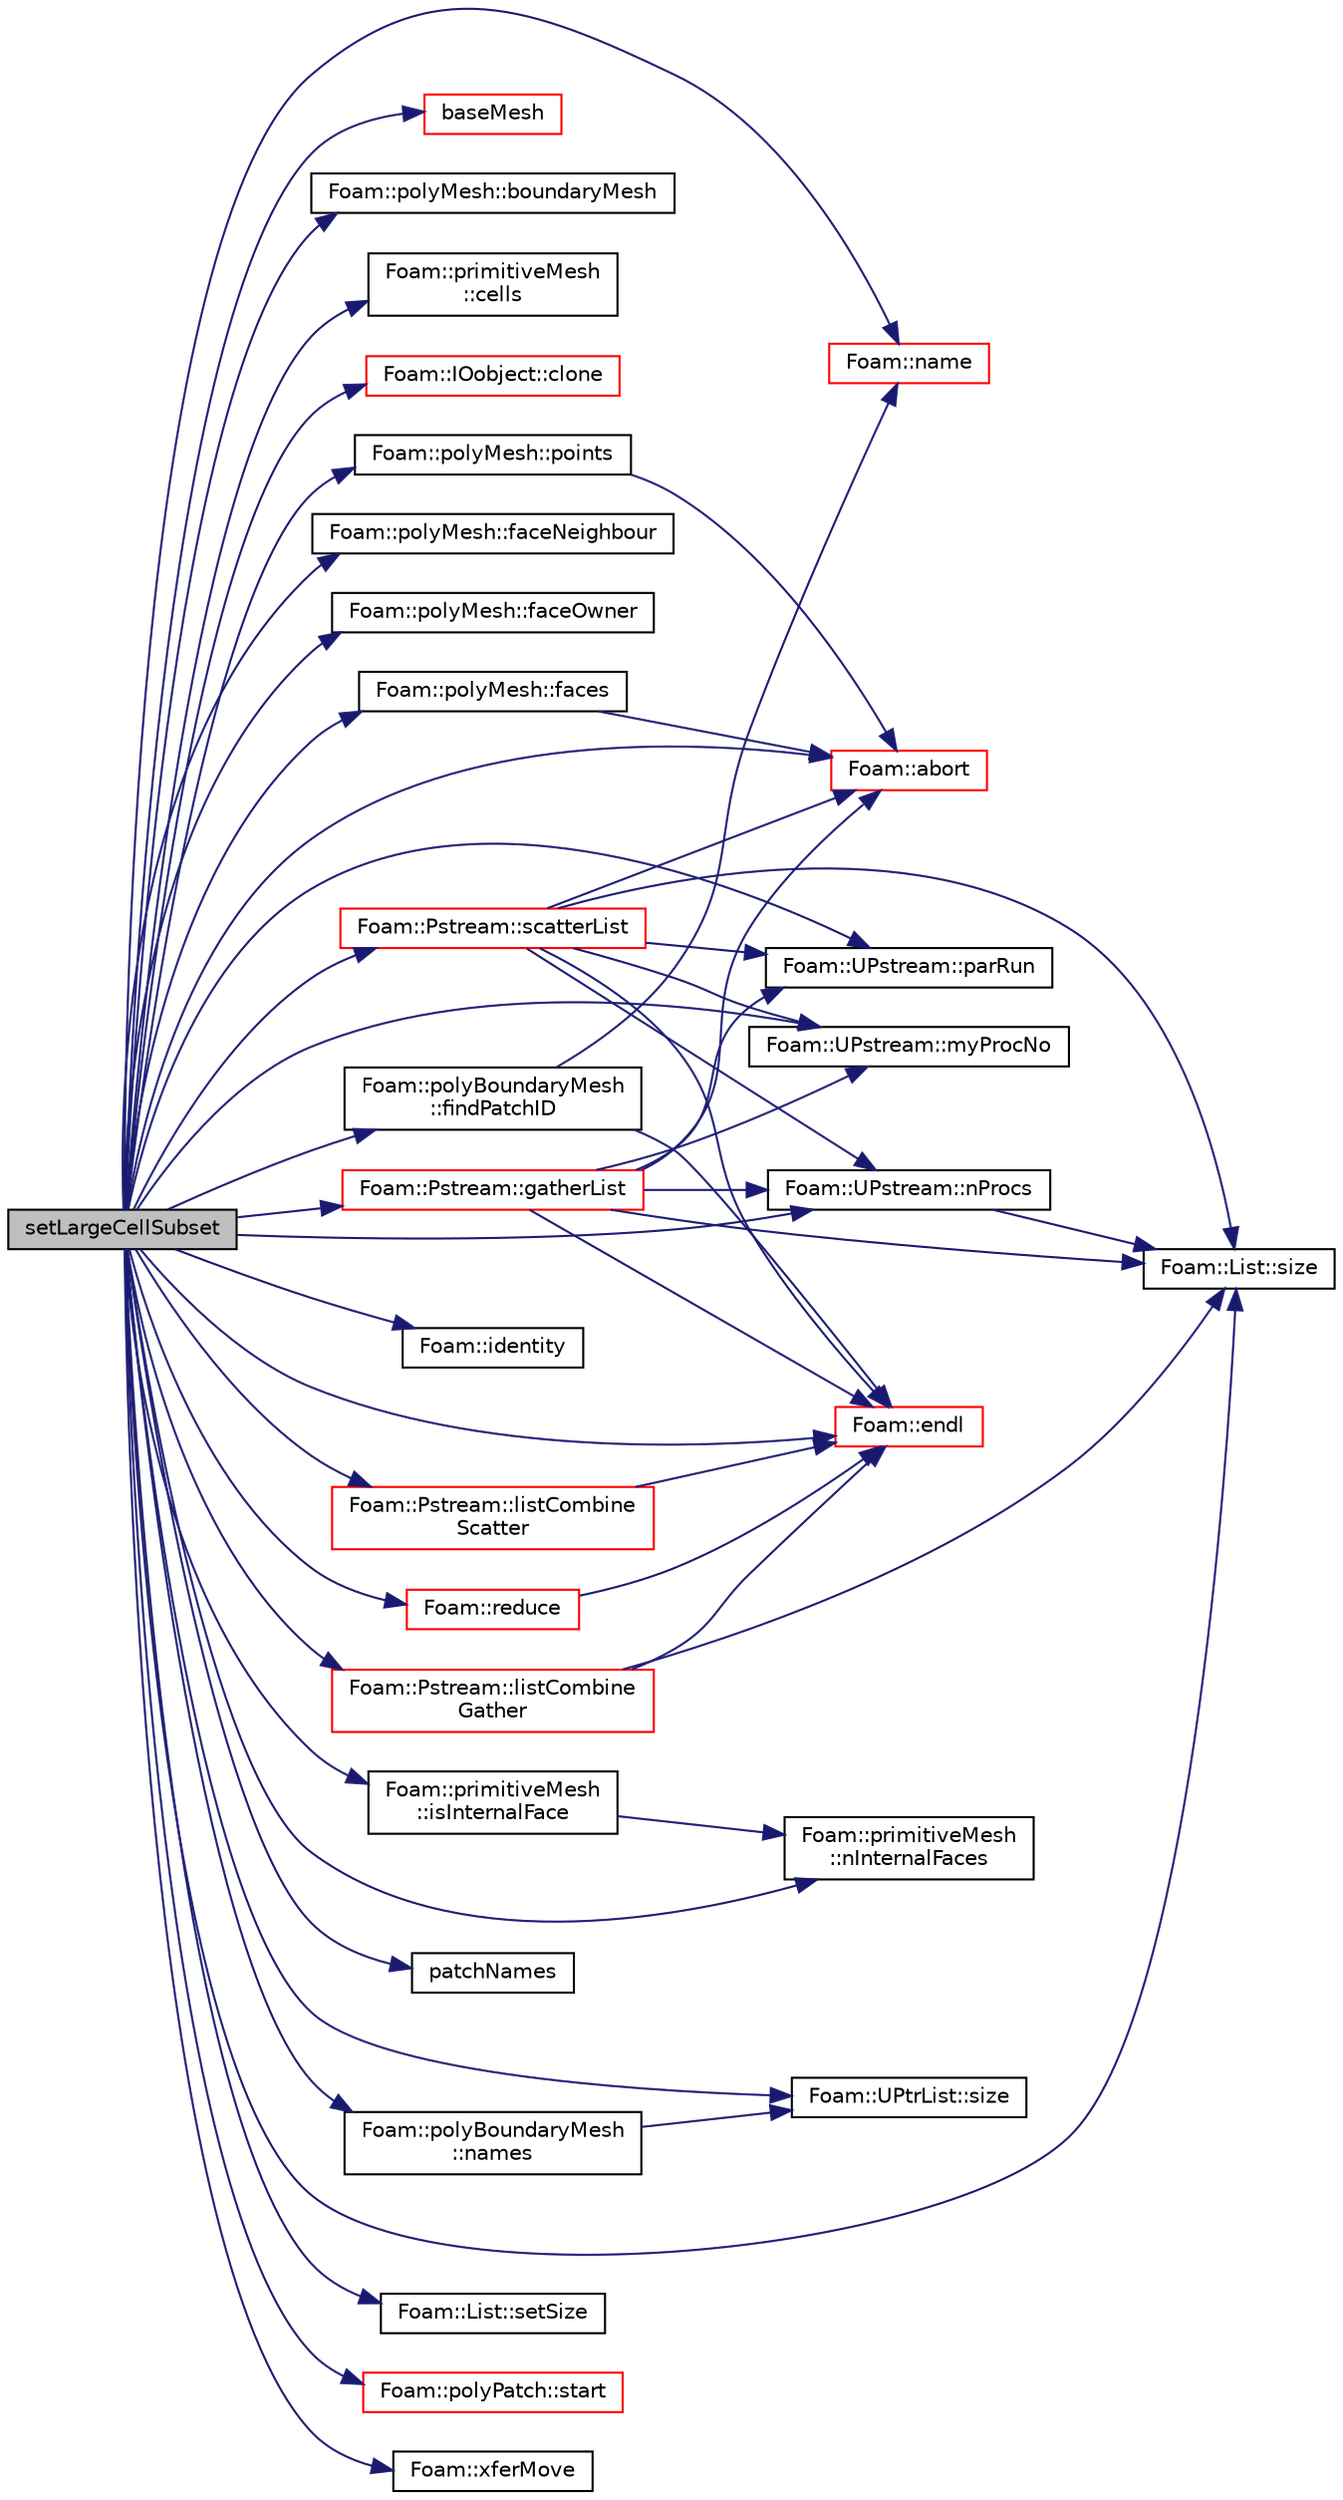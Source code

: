 digraph "setLargeCellSubset"
{
  bgcolor="transparent";
  edge [fontname="Helvetica",fontsize="10",labelfontname="Helvetica",labelfontsize="10"];
  node [fontname="Helvetica",fontsize="10",shape=record];
  rankdir="LR";
  Node298 [label="setLargeCellSubset",height=0.2,width=0.4,color="black", fillcolor="grey75", style="filled", fontcolor="black"];
  Node298 -> Node299 [color="midnightblue",fontsize="10",style="solid",fontname="Helvetica"];
  Node299 [label="Foam::abort",height=0.2,width=0.4,color="red",URL="$a21851.html#a447107a607d03e417307c203fa5fb44b"];
  Node298 -> Node344 [color="midnightblue",fontsize="10",style="solid",fontname="Helvetica"];
  Node344 [label="baseMesh",height=0.2,width=0.4,color="red",URL="$a22201.html#a2ddcd537a1fe2e9e03801c85464ac97d",tooltip="Original mesh. "];
  Node298 -> Node378 [color="midnightblue",fontsize="10",style="solid",fontname="Helvetica"];
  Node378 [label="Foam::polyMesh::boundaryMesh",height=0.2,width=0.4,color="black",URL="$a28565.html#a9f2b68c134340291eda6197f47f25484",tooltip="Return boundary mesh. "];
  Node298 -> Node379 [color="midnightblue",fontsize="10",style="solid",fontname="Helvetica"];
  Node379 [label="Foam::primitiveMesh\l::cells",height=0.2,width=0.4,color="black",URL="$a28685.html#af19bf800d725a623c7b1d0101d65e7d3"];
  Node298 -> Node380 [color="midnightblue",fontsize="10",style="solid",fontname="Helvetica"];
  Node380 [label="Foam::IOobject::clone",height=0.2,width=0.4,color="red",URL="$a27249.html#a2586aa9ac4b54cdfc2bb9ed7780d4602",tooltip="Clone. "];
  Node298 -> Node306 [color="midnightblue",fontsize="10",style="solid",fontname="Helvetica"];
  Node306 [label="Foam::endl",height=0.2,width=0.4,color="red",URL="$a21851.html#a2db8fe02a0d3909e9351bb4275b23ce4",tooltip="Add newline and flush stream. "];
  Node298 -> Node385 [color="midnightblue",fontsize="10",style="solid",fontname="Helvetica"];
  Node385 [label="Foam::polyMesh::faceNeighbour",height=0.2,width=0.4,color="black",URL="$a28565.html#a9fb57b52c700ed61f09ada65412d13e3",tooltip="Return face neighbour. "];
  Node298 -> Node353 [color="midnightblue",fontsize="10",style="solid",fontname="Helvetica"];
  Node353 [label="Foam::polyMesh::faceOwner",height=0.2,width=0.4,color="black",URL="$a28565.html#a57752b49bfee23ca1944c3fb0493974f",tooltip="Return face owner. "];
  Node298 -> Node386 [color="midnightblue",fontsize="10",style="solid",fontname="Helvetica"];
  Node386 [label="Foam::polyMesh::faces",height=0.2,width=0.4,color="black",URL="$a28565.html#a431c0a24765f0bb6d32f6a03ce0e9b57",tooltip="Return raw faces. "];
  Node386 -> Node299 [color="midnightblue",fontsize="10",style="solid",fontname="Helvetica"];
  Node298 -> Node387 [color="midnightblue",fontsize="10",style="solid",fontname="Helvetica"];
  Node387 [label="Foam::polyBoundaryMesh\l::findPatchID",height=0.2,width=0.4,color="black",URL="$a28557.html#ac89fe0aab9fe12bd4f0d3807495fe72b",tooltip="Find patch index given a name. "];
  Node387 -> Node388 [color="midnightblue",fontsize="10",style="solid",fontname="Helvetica"];
  Node388 [label="Foam::name",height=0.2,width=0.4,color="red",URL="$a21851.html#adcb0df2bd4953cb6bb390272d8263c3a",tooltip="Return a string representation of a complex. "];
  Node387 -> Node306 [color="midnightblue",fontsize="10",style="solid",fontname="Helvetica"];
  Node298 -> Node391 [color="midnightblue",fontsize="10",style="solid",fontname="Helvetica"];
  Node391 [label="Foam::Pstream::gatherList",height=0.2,width=0.4,color="red",URL="$a27357.html#afbdf64fb42cd760690d51a9a321792d9",tooltip="Gather data but keep individual values separate. "];
  Node391 -> Node325 [color="midnightblue",fontsize="10",style="solid",fontname="Helvetica"];
  Node325 [label="Foam::UPstream::parRun",height=0.2,width=0.4,color="black",URL="$a27377.html#adbb27f04b5705440fb8b09f278059011",tooltip="Is this a parallel run? "];
  Node391 -> Node392 [color="midnightblue",fontsize="10",style="solid",fontname="Helvetica"];
  Node392 [label="Foam::UPstream::nProcs",height=0.2,width=0.4,color="black",URL="$a27377.html#aada0e04d8127eda8ee95be0772754a4f",tooltip="Number of processes in parallel run. "];
  Node392 -> Node351 [color="midnightblue",fontsize="10",style="solid",fontname="Helvetica"];
  Node351 [label="Foam::List::size",height=0.2,width=0.4,color="black",URL="$a26833.html#a8a5f6fa29bd4b500caf186f60245b384",tooltip="Override size to be inconsistent with allocated storage. "];
  Node391 -> Node351 [color="midnightblue",fontsize="10",style="solid",fontname="Helvetica"];
  Node391 -> Node299 [color="midnightblue",fontsize="10",style="solid",fontname="Helvetica"];
  Node391 -> Node393 [color="midnightblue",fontsize="10",style="solid",fontname="Helvetica"];
  Node393 [label="Foam::UPstream::myProcNo",height=0.2,width=0.4,color="black",URL="$a27377.html#afc74d89573de32a3032c916f8cdd1733",tooltip="Number of this process (starting from masterNo() = 0) "];
  Node391 -> Node306 [color="midnightblue",fontsize="10",style="solid",fontname="Helvetica"];
  Node298 -> Node401 [color="midnightblue",fontsize="10",style="solid",fontname="Helvetica"];
  Node401 [label="Foam::identity",height=0.2,width=0.4,color="black",URL="$a21851.html#a36af96cb841435845fffb4fe69208490",tooltip="Create identity map (map[i] == i) of given length. "];
  Node298 -> Node402 [color="midnightblue",fontsize="10",style="solid",fontname="Helvetica"];
  Node402 [label="Foam::primitiveMesh\l::isInternalFace",height=0.2,width=0.4,color="black",URL="$a28685.html#ae3e48ad9ec4c5132ec7d3d702ad17c9e",tooltip="Return true if given face label is internal to the mesh. "];
  Node402 -> Node352 [color="midnightblue",fontsize="10",style="solid",fontname="Helvetica"];
  Node352 [label="Foam::primitiveMesh\l::nInternalFaces",height=0.2,width=0.4,color="black",URL="$a28685.html#aa6c7965af1f30d16d9125deb981cbdb0"];
  Node298 -> Node403 [color="midnightblue",fontsize="10",style="solid",fontname="Helvetica"];
  Node403 [label="Foam::Pstream::listCombine\lGather",height=0.2,width=0.4,color="red",URL="$a27357.html#a8c0e5044dc4a942cf62b06797c3a743f"];
  Node403 -> Node351 [color="midnightblue",fontsize="10",style="solid",fontname="Helvetica"];
  Node403 -> Node306 [color="midnightblue",fontsize="10",style="solid",fontname="Helvetica"];
  Node298 -> Node406 [color="midnightblue",fontsize="10",style="solid",fontname="Helvetica"];
  Node406 [label="Foam::Pstream::listCombine\lScatter",height=0.2,width=0.4,color="red",URL="$a27357.html#adfd4915b68ab7181dccb847976286e56",tooltip="Scatter data. Reverse of combineGather. "];
  Node406 -> Node306 [color="midnightblue",fontsize="10",style="solid",fontname="Helvetica"];
  Node298 -> Node393 [color="midnightblue",fontsize="10",style="solid",fontname="Helvetica"];
  Node298 -> Node388 [color="midnightblue",fontsize="10",style="solid",fontname="Helvetica"];
  Node298 -> Node407 [color="midnightblue",fontsize="10",style="solid",fontname="Helvetica"];
  Node407 [label="Foam::polyBoundaryMesh\l::names",height=0.2,width=0.4,color="black",URL="$a28557.html#ada6aa4fc7adb36994dc5e27d319a3acc",tooltip="Return a list of patch names. "];
  Node407 -> Node408 [color="midnightblue",fontsize="10",style="solid",fontname="Helvetica"];
  Node408 [label="Foam::UPtrList::size",height=0.2,width=0.4,color="black",URL="$a27101.html#a47b3bf30da1eb3ab8076b5fbe00e0494",tooltip="Return the number of elements in the UPtrList. "];
  Node298 -> Node352 [color="midnightblue",fontsize="10",style="solid",fontname="Helvetica"];
  Node298 -> Node392 [color="midnightblue",fontsize="10",style="solid",fontname="Helvetica"];
  Node298 -> Node325 [color="midnightblue",fontsize="10",style="solid",fontname="Helvetica"];
  Node298 -> Node409 [color="midnightblue",fontsize="10",style="solid",fontname="Helvetica"];
  Node409 [label="patchNames",height=0.2,width=0.4,color="black",URL="$a18335.html#a2b0b0d262376a4021c85e70b012ebe4e"];
  Node298 -> Node410 [color="midnightblue",fontsize="10",style="solid",fontname="Helvetica"];
  Node410 [label="Foam::polyMesh::points",height=0.2,width=0.4,color="black",URL="$a28565.html#ac44123fc1265297c41a43c3b62fdb4c2",tooltip="Return raw points. "];
  Node410 -> Node299 [color="midnightblue",fontsize="10",style="solid",fontname="Helvetica"];
  Node298 -> Node411 [color="midnightblue",fontsize="10",style="solid",fontname="Helvetica"];
  Node411 [label="Foam::reduce",height=0.2,width=0.4,color="red",URL="$a21851.html#a7ffd6af4acc2eb9ba72ee296b5ecda23"];
  Node411 -> Node306 [color="midnightblue",fontsize="10",style="solid",fontname="Helvetica"];
  Node298 -> Node414 [color="midnightblue",fontsize="10",style="solid",fontname="Helvetica"];
  Node414 [label="Foam::Pstream::scatterList",height=0.2,width=0.4,color="red",URL="$a27357.html#a23c38ee54f04c9d53a327db9edbdb7f0",tooltip="Scatter data. Reverse of gatherList. "];
  Node414 -> Node325 [color="midnightblue",fontsize="10",style="solid",fontname="Helvetica"];
  Node414 -> Node392 [color="midnightblue",fontsize="10",style="solid",fontname="Helvetica"];
  Node414 -> Node351 [color="midnightblue",fontsize="10",style="solid",fontname="Helvetica"];
  Node414 -> Node299 [color="midnightblue",fontsize="10",style="solid",fontname="Helvetica"];
  Node414 -> Node393 [color="midnightblue",fontsize="10",style="solid",fontname="Helvetica"];
  Node414 -> Node306 [color="midnightblue",fontsize="10",style="solid",fontname="Helvetica"];
  Node298 -> Node372 [color="midnightblue",fontsize="10",style="solid",fontname="Helvetica"];
  Node372 [label="Foam::List::setSize",height=0.2,width=0.4,color="black",URL="$a26833.html#aedb985ffeaf1bdbfeccc2a8730405703",tooltip="Reset size of List. "];
  Node298 -> Node351 [color="midnightblue",fontsize="10",style="solid",fontname="Helvetica"];
  Node298 -> Node408 [color="midnightblue",fontsize="10",style="solid",fontname="Helvetica"];
  Node298 -> Node367 [color="midnightblue",fontsize="10",style="solid",fontname="Helvetica"];
  Node367 [label="Foam::polyPatch::start",height=0.2,width=0.4,color="red",URL="$a28633.html#a6bfd3e3abb11e98bdb4b98671cec1234",tooltip="Return start label of this patch in the polyMesh face list. "];
  Node298 -> Node418 [color="midnightblue",fontsize="10",style="solid",fontname="Helvetica"];
  Node418 [label="Foam::xferMove",height=0.2,width=0.4,color="black",URL="$a21851.html#ae3ad39ee5ad896e6d3c0f137ecd12abb",tooltip="Construct by transferring the contents of the arg. "];
}
